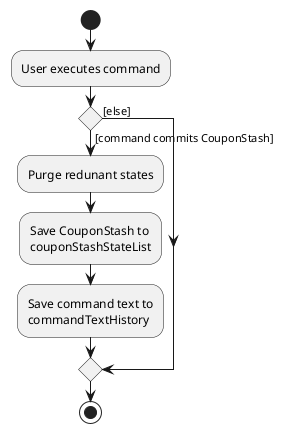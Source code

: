 @startuml
start
:User executes command;

'Since the beta syntax does not support placing the condition outside the
'diamond we place it as the true branch instead.

if () then ([command commits CouponStash])
    :Purge redunant states;
    :Save CouponStash to\n\
couponStashStateList;
    :Save command text to\n\
commandTextHistory;
else ([else])
endif
stop
@enduml

